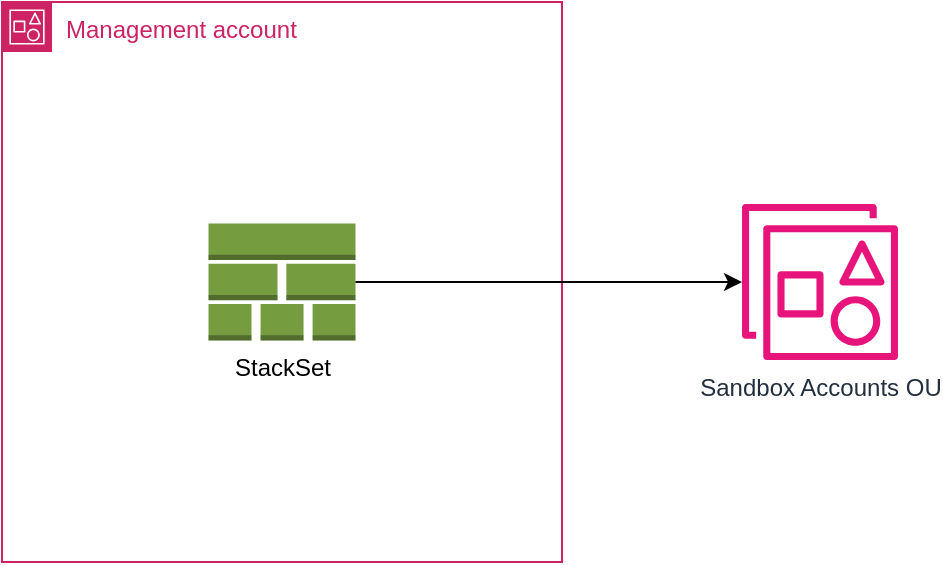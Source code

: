 <mxfile pages="3">
    <diagram id="B1KuuGIifPB8SjU8mdga" name="administration roles">
        <mxGraphModel dx="577" dy="646" grid="1" gridSize="10" guides="1" tooltips="1" connect="1" arrows="1" fold="1" page="1" pageScale="1" pageWidth="3300" pageHeight="2339" math="0" shadow="0">
            <root>
                <mxCell id="0"/>
                <mxCell id="1" parent="0"/>
                <mxCell id="bLqyYuDE-V_wmOfBJ_jN-1" value="Management account" style="points=[[0,0],[0.25,0],[0.5,0],[0.75,0],[1,0],[1,0.25],[1,0.5],[1,0.75],[1,1],[0.75,1],[0.5,1],[0.25,1],[0,1],[0,0.75],[0,0.5],[0,0.25]];outlineConnect=0;gradientColor=none;html=1;whiteSpace=wrap;fontSize=12;fontStyle=0;container=1;pointerEvents=0;collapsible=0;recursiveResize=0;shape=mxgraph.aws4.group;grIcon=mxgraph.aws4.group_account;strokeColor=#CD2264;fillColor=none;verticalAlign=top;align=left;spacingLeft=30;fontColor=#CD2264;dashed=0;" parent="1" vertex="1">
                    <mxGeometry x="40" y="40" width="280" height="280" as="geometry"/>
                </mxCell>
                <mxCell id="_jdkFZHDqVJoTobeyL_Q-2" value="StackSet" style="outlineConnect=0;dashed=0;verticalLabelPosition=bottom;verticalAlign=top;align=center;html=1;shape=mxgraph.aws3.stack_aws_cloudformation;fillColor=#759C3E;gradientColor=none;" parent="bLqyYuDE-V_wmOfBJ_jN-1" vertex="1">
                    <mxGeometry x="103.25" y="110.75" width="73.5" height="58.5" as="geometry"/>
                </mxCell>
                <mxCell id="_jdkFZHDqVJoTobeyL_Q-6" value="" style="edgeStyle=orthogonalEdgeStyle;rounded=0;orthogonalLoop=1;jettySize=auto;html=1;exitX=1;exitY=0.5;exitDx=0;exitDy=0;exitPerimeter=0;entryX=0;entryY=0.5;entryDx=0;entryDy=0;entryPerimeter=0;" parent="1" source="_jdkFZHDqVJoTobeyL_Q-2" target="_jdkFZHDqVJoTobeyL_Q-5" edge="1">
                    <mxGeometry relative="1" as="geometry">
                        <mxPoint x="217" y="180" as="sourcePoint"/>
                        <mxPoint x="683" y="180" as="targetPoint"/>
                    </mxGeometry>
                </mxCell>
                <mxCell id="_jdkFZHDqVJoTobeyL_Q-5" value="Sandbox Accounts OU" style="sketch=0;outlineConnect=0;fontColor=#232F3E;gradientColor=none;fillColor=#E7157B;strokeColor=none;dashed=0;verticalLabelPosition=bottom;verticalAlign=top;align=center;html=1;fontSize=12;fontStyle=0;aspect=fixed;pointerEvents=1;shape=mxgraph.aws4.organizations_organizational_unit2;" parent="1" vertex="1">
                    <mxGeometry x="410" y="141" width="78" height="78" as="geometry"/>
                </mxCell>
            </root>
        </mxGraphModel>
    </diagram>
    <diagram name="pool management" id="JLtX0EM6AOvfy-EA8JGJ">
        <mxGraphModel dx="577" dy="646" grid="1" gridSize="10" guides="1" tooltips="1" connect="1" arrows="1" fold="1" page="1" pageScale="1" pageWidth="1169" pageHeight="827" math="0" shadow="0">
            <root>
                <mxCell id="0"/>
                <mxCell id="1" parent="0"/>
                <mxCell id="UYsE7TLEuGmJ79ljIpVD-2" value="Sandbox Administrator" style="points=[[0,0],[0.25,0],[0.5,0],[0.75,0],[1,0],[1,0.25],[1,0.5],[1,0.75],[1,1],[0.75,1],[0.5,1],[0.25,1],[0,1],[0,0.75],[0,0.5],[0,0.25]];outlineConnect=0;gradientColor=none;html=1;whiteSpace=wrap;fontSize=12;fontStyle=0;container=1;pointerEvents=0;collapsible=0;recursiveResize=0;shape=mxgraph.aws4.group;grIcon=mxgraph.aws4.group_account;strokeColor=#CD2264;fillColor=none;verticalAlign=top;align=left;spacingLeft=30;fontColor=#CD2264;dashed=0;" parent="1" vertex="1">
                    <mxGeometry x="360" y="160" width="320" height="320" as="geometry"/>
                </mxCell>
                <mxCell id="UYsE7TLEuGmJ79ljIpVD-4" value="Table" style="outlineConnect=0;dashed=0;verticalLabelPosition=bottom;verticalAlign=top;align=center;html=1;shape=mxgraph.aws3.dynamo_db;fillColor=#2E73B8;gradientColor=none;" parent="UYsE7TLEuGmJ79ljIpVD-2" vertex="1">
                    <mxGeometry x="124" y="119.5" width="72" height="81" as="geometry"/>
                </mxCell>
                <mxCell id="UYsE7TLEuGmJ79ljIpVD-5" value="CLI" style="shape=umlActor;verticalLabelPosition=bottom;verticalAlign=top;html=1;outlineConnect=0;" parent="1" vertex="1">
                    <mxGeometry x="110" y="290" width="30" height="60" as="geometry"/>
                </mxCell>
                <mxCell id="UYsE7TLEuGmJ79ljIpVD-7" style="edgeStyle=orthogonalEdgeStyle;rounded=0;orthogonalLoop=1;jettySize=auto;html=1;exitX=0.5;exitY=0.5;exitDx=0;exitDy=0;exitPerimeter=0;entryX=0;entryY=0.5;entryDx=0;entryDy=0;entryPerimeter=0;" parent="1" source="UYsE7TLEuGmJ79ljIpVD-5" target="UYsE7TLEuGmJ79ljIpVD-4" edge="1">
                    <mxGeometry relative="1" as="geometry">
                        <mxPoint x="450" y="320" as="targetPoint"/>
                    </mxGeometry>
                </mxCell>
                <mxCell id="UYsE7TLEuGmJ79ljIpVD-8" value="add account to pool&lt;br&gt;remove account to pool&lt;br&gt;etc" style="edgeLabel;html=1;align=center;verticalAlign=middle;resizable=0;points=[];" parent="UYsE7TLEuGmJ79ljIpVD-7" vertex="1" connectable="0">
                    <mxGeometry x="-0.145" relative="1" as="geometry">
                        <mxPoint x="-18" as="offset"/>
                    </mxGeometry>
                </mxCell>
            </root>
        </mxGraphModel>
    </diagram>
    <diagram id="qgh3V0aR0ctFgnyB9VMd" name="account management">
        <mxGraphModel dx="577" dy="646" grid="1" gridSize="10" guides="1" tooltips="1" connect="1" arrows="1" fold="1" page="1" pageScale="1" pageWidth="3300" pageHeight="2339" math="0" shadow="0">
            <root>
                <mxCell id="0"/>
                <mxCell id="1" parent="0"/>
                <mxCell id="xiPUDNDoy7sK3CmNEcs3-12" value="Sandbox Administrator" style="points=[[0,0],[0.25,0],[0.5,0],[0.75,0],[1,0],[1,0.25],[1,0.5],[1,0.75],[1,1],[0.75,1],[0.5,1],[0.25,1],[0,1],[0,0.75],[0,0.5],[0,0.25]];outlineConnect=0;gradientColor=none;html=1;whiteSpace=wrap;fontSize=12;fontStyle=0;container=1;pointerEvents=0;collapsible=0;recursiveResize=0;shape=mxgraph.aws4.group;grIcon=mxgraph.aws4.group_account;strokeColor=#CD2264;fillColor=none;verticalAlign=top;align=left;spacingLeft=30;fontColor=#CD2264;dashed=0;" parent="1" vertex="1">
                    <mxGeometry x="80" y="60" width="420" height="540" as="geometry"/>
                </mxCell>
                <mxCell id="xiPUDNDoy7sK3CmNEcs3-13" value="Step Function" style="sketch=0;outlineConnect=0;gradientColor=none;html=1;whiteSpace=wrap;fontSize=12;fontStyle=0;shape=mxgraph.aws4.group;grIcon=mxgraph.aws4.group_aws_step_functions_workflow;strokeColor=#545B64;fillColor=none;verticalAlign=top;align=left;spacingLeft=30;fontColor=#545B64;dashed=0;" parent="xiPUDNDoy7sK3CmNEcs3-12" vertex="1">
                    <mxGeometry x="10" y="140" width="380" height="374" as="geometry"/>
                </mxCell>
                <mxCell id="xiPUDNDoy7sK3CmNEcs3-22" style="edgeStyle=orthogonalEdgeStyle;rounded=0;orthogonalLoop=1;jettySize=auto;html=1;exitX=0.44;exitY=1;exitDx=0;exitDy=0;exitPerimeter=0;" parent="xiPUDNDoy7sK3CmNEcs3-12" source="xiPUDNDoy7sK3CmNEcs3-20" target="xiPUDNDoy7sK3CmNEcs3-13" edge="1">
                    <mxGeometry relative="1" as="geometry"/>
                </mxCell>
                <mxCell id="xiPUDNDoy7sK3CmNEcs3-20" value="Event Bridge Scheduler" style="outlineConnect=0;dashed=0;verticalLabelPosition=middle;verticalAlign=middle;align=left;html=1;shape=mxgraph.aws3.event_time_based;fillColor=#759C3E;gradientColor=none;labelPosition=right;" parent="xiPUDNDoy7sK3CmNEcs3-12" vertex="1">
                    <mxGeometry x="171.5" y="20" width="63" height="82.5" as="geometry"/>
                </mxCell>
                <mxCell id="BydllppoLm-Prv5IfJ5X-34" value="1. Query DB to fetch accounts (e.g. those that are dirty, those pending reset etc)&lt;br&gt;2. Run aws-nuke against accounts&lt;br&gt;3. Update status of accounts in DB" style="text;html=1;strokeColor=none;fillColor=none;align=left;verticalAlign=middle;whiteSpace=wrap;rounded=0;" parent="xiPUDNDoy7sK3CmNEcs3-12" vertex="1">
                    <mxGeometry x="20" y="180" width="360" height="320" as="geometry"/>
                </mxCell>
            </root>
        </mxGraphModel>
    </diagram>
</mxfile>

